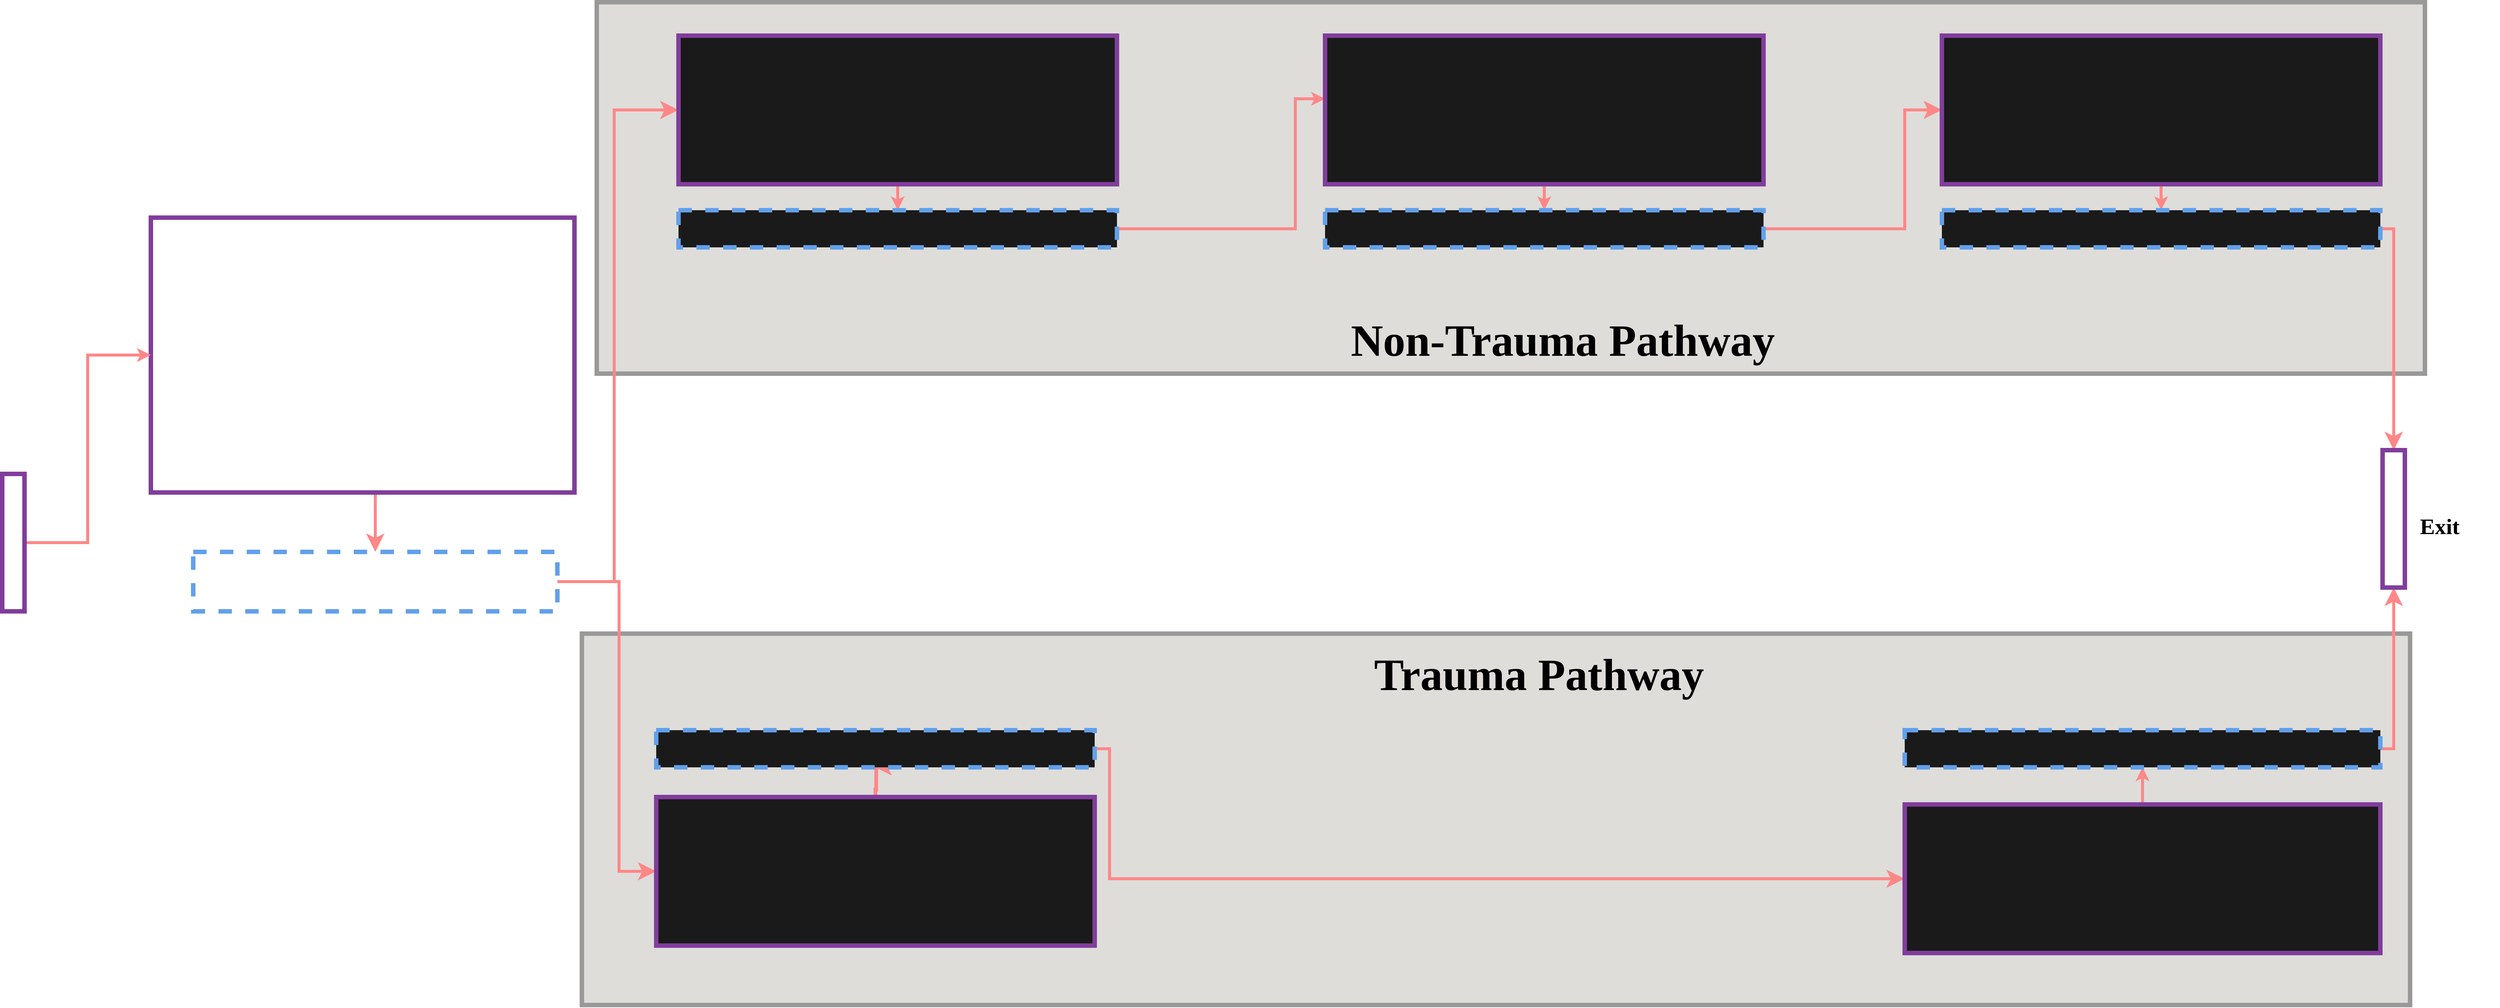 <mxfile version="22.0.8" type="device">
  <diagram name="Page-1" id="naOOaUHlWIg6g84lMF8M">
    <mxGraphModel dx="5185" dy="2530" grid="1" gridSize="10" guides="1" tooltips="1" connect="1" arrows="1" fold="1" page="1" pageScale="1" pageWidth="600" pageHeight="475" math="0" shadow="0">
      <root>
        <mxCell id="0" />
        <mxCell id="1" parent="0" />
        <mxCell id="oj8sMwRd8QXnQj2qeah--3" value="" style="rounded=0;whiteSpace=wrap;html=1;fillColor=#DEDDDA;strokeColor=#999999;strokeWidth=6;" vertex="1" parent="1">
          <mxGeometry x="860" y="380" width="2460" height="500" as="geometry" />
        </mxCell>
        <mxCell id="oj8sMwRd8QXnQj2qeah--4" value="" style="rounded=0;whiteSpace=wrap;html=1;fillColor=#deddda;strokeColor=#999999;strokeWidth=6;labelBackgroundColor=#191919;" vertex="1" parent="1">
          <mxGeometry x="880" y="-470" width="2460" height="500" as="geometry" />
        </mxCell>
        <mxCell id="HKGf76yf_YqV7RcBEFJk-47" style="edgeStyle=orthogonalEdgeStyle;rounded=0;orthogonalLoop=1;jettySize=auto;html=1;exitX=0.5;exitY=1;exitDx=0;exitDy=0;strokeWidth=4;strokeColor=#FF8787;endSize=12;" parent="1" source="HKGf76yf_YqV7RcBEFJk-2" target="HKGf76yf_YqV7RcBEFJk-3" edge="1">
          <mxGeometry relative="1" as="geometry">
            <Array as="points">
              <mxPoint x="582" y="190" />
            </Array>
          </mxGeometry>
        </mxCell>
        <mxCell id="HKGf76yf_YqV7RcBEFJk-2" value="" style="rounded=0;whiteSpace=wrap;html=1;fillColor=none;strokeColor=#813d9c;strokeWidth=6;" parent="1" vertex="1">
          <mxGeometry x="280" y="-180" width="570" height="370" as="geometry" />
        </mxCell>
        <mxCell id="HKGf76yf_YqV7RcBEFJk-48" style="edgeStyle=orthogonalEdgeStyle;rounded=0;orthogonalLoop=1;jettySize=auto;html=1;exitX=1;exitY=0.5;exitDx=0;exitDy=0;entryX=0;entryY=0.5;entryDx=0;entryDy=0;strokeWidth=4;strokeColor=#FF8787;endSize=12;" parent="1" source="HKGf76yf_YqV7RcBEFJk-3" target="HKGf76yf_YqV7RcBEFJk-6" edge="1">
          <mxGeometry relative="1" as="geometry">
            <Array as="points">
              <mxPoint x="910" y="310" />
              <mxPoint x="910" y="700" />
            </Array>
          </mxGeometry>
        </mxCell>
        <mxCell id="HKGf76yf_YqV7RcBEFJk-49" style="edgeStyle=orthogonalEdgeStyle;rounded=0;orthogonalLoop=1;jettySize=auto;html=1;exitX=1;exitY=0.5;exitDx=0;exitDy=0;entryX=0;entryY=0.5;entryDx=0;entryDy=0;strokeWidth=4;strokeColor=#FF8787;endSize=12;" parent="1" source="HKGf76yf_YqV7RcBEFJk-3" target="HKGf76yf_YqV7RcBEFJk-20" edge="1">
          <mxGeometry relative="1" as="geometry" />
        </mxCell>
        <mxCell id="HKGf76yf_YqV7RcBEFJk-3" value="" style="rounded=0;whiteSpace=wrap;html=1;fillColor=none;strokeColor=#62a0ea;strokeWidth=6;dashed=1;" parent="1" vertex="1">
          <mxGeometry x="337" y="270" width="490" height="80" as="geometry" />
        </mxCell>
        <mxCell id="HKGf76yf_YqV7RcBEFJk-36" style="edgeStyle=orthogonalEdgeStyle;rounded=0;orthogonalLoop=1;jettySize=auto;html=1;exitX=0.5;exitY=0;exitDx=0;exitDy=0;entryX=0.5;entryY=1;entryDx=0;entryDy=0;strokeWidth=5;strokeColor=#FF8787;" parent="1" source="HKGf76yf_YqV7RcBEFJk-6" target="HKGf76yf_YqV7RcBEFJk-7" edge="1">
          <mxGeometry relative="1" as="geometry">
            <Array as="points">
              <mxPoint x="1255" y="590" />
              <mxPoint x="1256" y="590" />
            </Array>
          </mxGeometry>
        </mxCell>
        <mxCell id="HKGf76yf_YqV7RcBEFJk-6" value="" style="rounded=0;whiteSpace=wrap;html=1;fillColor=#1A1A1A;strokeColor=#813d9c;strokeWidth=6;" parent="1" vertex="1">
          <mxGeometry x="960" y="600" width="590" height="200" as="geometry" />
        </mxCell>
        <mxCell id="HKGf76yf_YqV7RcBEFJk-37" style="edgeStyle=orthogonalEdgeStyle;rounded=0;orthogonalLoop=1;jettySize=auto;html=1;exitX=1;exitY=0.5;exitDx=0;exitDy=0;entryX=0;entryY=0.5;entryDx=0;entryDy=0;strokeWidth=4;strokeColor=#FF8787;endSize=12;" parent="1" source="HKGf76yf_YqV7RcBEFJk-7" target="HKGf76yf_YqV7RcBEFJk-12" edge="1">
          <mxGeometry relative="1" as="geometry">
            <Array as="points">
              <mxPoint x="1570" y="535" />
              <mxPoint x="1570" y="710" />
            </Array>
          </mxGeometry>
        </mxCell>
        <mxCell id="HKGf76yf_YqV7RcBEFJk-7" value="" style="rounded=0;whiteSpace=wrap;html=1;fillColor=#1A1A1A;strokeColor=#62a0ea;strokeWidth=6;dashed=1;" parent="1" vertex="1">
          <mxGeometry x="960" y="510" width="590" height="50" as="geometry" />
        </mxCell>
        <mxCell id="HKGf76yf_YqV7RcBEFJk-46" style="edgeStyle=orthogonalEdgeStyle;rounded=0;orthogonalLoop=1;jettySize=auto;html=1;exitX=1;exitY=0.5;exitDx=0;exitDy=0;entryX=0;entryY=0.5;entryDx=0;entryDy=0;strokeWidth=4;strokeColor=#FF8787;" parent="1" source="HKGf76yf_YqV7RcBEFJk-9" target="HKGf76yf_YqV7RcBEFJk-2" edge="1">
          <mxGeometry relative="1" as="geometry" />
        </mxCell>
        <mxCell id="HKGf76yf_YqV7RcBEFJk-9" value="" style="rounded=0;whiteSpace=wrap;html=1;fillColor=none;strokeColor=#813d9c;strokeWidth=6;" parent="1" vertex="1">
          <mxGeometry x="80" y="165" width="30" height="185" as="geometry" />
        </mxCell>
        <mxCell id="HKGf76yf_YqV7RcBEFJk-38" style="edgeStyle=orthogonalEdgeStyle;rounded=0;orthogonalLoop=1;jettySize=auto;html=1;exitX=0.5;exitY=0;exitDx=0;exitDy=0;entryX=0.5;entryY=1;entryDx=0;entryDy=0;strokeWidth=4;strokeColor=#FF8787;" parent="1" source="HKGf76yf_YqV7RcBEFJk-12" target="HKGf76yf_YqV7RcBEFJk-13" edge="1">
          <mxGeometry relative="1" as="geometry" />
        </mxCell>
        <mxCell id="HKGf76yf_YqV7RcBEFJk-12" value="" style="rounded=0;whiteSpace=wrap;html=1;fillColor=#1A1A1A;strokeColor=#813d9c;strokeWidth=6;" parent="1" vertex="1">
          <mxGeometry x="2640" y="610" width="640" height="200" as="geometry" />
        </mxCell>
        <mxCell id="HKGf76yf_YqV7RcBEFJk-39" style="edgeStyle=orthogonalEdgeStyle;rounded=0;orthogonalLoop=1;jettySize=auto;html=1;exitX=1;exitY=0.5;exitDx=0;exitDy=0;entryX=0.5;entryY=1;entryDx=0;entryDy=0;strokeWidth=4;strokeColor=#FF8787;endSize=12;" parent="1" source="HKGf76yf_YqV7RcBEFJk-13" target="HKGf76yf_YqV7RcBEFJk-30" edge="1">
          <mxGeometry relative="1" as="geometry">
            <Array as="points">
              <mxPoint x="3298" y="535" />
            </Array>
          </mxGeometry>
        </mxCell>
        <mxCell id="HKGf76yf_YqV7RcBEFJk-13" value="" style="rounded=0;whiteSpace=wrap;html=1;fillColor=#1A1A1A;strokeColor=#62a0ea;strokeWidth=6;dashed=1;" parent="1" vertex="1">
          <mxGeometry x="2640" y="510" width="640" height="50" as="geometry" />
        </mxCell>
        <mxCell id="HKGf76yf_YqV7RcBEFJk-17" value="&lt;font style=&quot;font-size: 60px;&quot; data-font-src=&quot;https://fonts.googleapis.com/css?family=Lexend&quot; face=&quot;Lexend&quot;&gt;&lt;b style=&quot;font-size: 60px;&quot;&gt;Non-Trauma Pathway&lt;/b&gt;&lt;br style=&quot;font-size: 60px;&quot;&gt;&lt;/font&gt;" style="text;html=1;strokeColor=none;fillColor=none;align=center;verticalAlign=middle;whiteSpace=wrap;rounded=0;fontSize=60;" parent="1" vertex="1">
          <mxGeometry x="1140" y="-30" width="2080" height="30" as="geometry" />
        </mxCell>
        <mxCell id="HKGf76yf_YqV7RcBEFJk-18" value="&lt;font style=&quot;font-size: 60px;&quot; data-font-src=&quot;https://fonts.googleapis.com/css?family=Lexend&quot;&gt;&lt;b style=&quot;font-size: 60px;&quot;&gt;Trauma Pathway&lt;/b&gt;&lt;br style=&quot;font-size: 60px;&quot;&gt;&lt;/font&gt;" style="text;html=1;strokeColor=none;fillColor=none;align=center;verticalAlign=middle;whiteSpace=wrap;rounded=0;fontSize=60;fontFamily=Lexend;fontSource=https%3A%2F%2Ffonts.googleapis.com%2Fcss%3Ffamily%3DLexend;" parent="1" vertex="1">
          <mxGeometry x="1070" y="420" width="2156" height="30" as="geometry" />
        </mxCell>
        <mxCell id="HKGf76yf_YqV7RcBEFJk-44" style="edgeStyle=orthogonalEdgeStyle;rounded=0;orthogonalLoop=1;jettySize=auto;html=1;exitX=1;exitY=0.5;exitDx=0;exitDy=0;entryX=0;entryY=0.425;entryDx=0;entryDy=0;strokeWidth=4;strokeColor=#FF8787;entryPerimeter=0;" parent="1" source="HKGf76yf_YqV7RcBEFJk-21" target="HKGf76yf_YqV7RcBEFJk-22" edge="1">
          <mxGeometry relative="1" as="geometry">
            <Array as="points">
              <mxPoint x="1820" y="-165" />
              <mxPoint x="1820" y="-340" />
            </Array>
          </mxGeometry>
        </mxCell>
        <mxCell id="HKGf76yf_YqV7RcBEFJk-45" style="edgeStyle=orthogonalEdgeStyle;rounded=0;orthogonalLoop=1;jettySize=auto;html=1;exitX=0.5;exitY=1;exitDx=0;exitDy=0;entryX=0.5;entryY=0;entryDx=0;entryDy=0;strokeWidth=4;strokeColor=#FF8787;" parent="1" source="HKGf76yf_YqV7RcBEFJk-20" target="HKGf76yf_YqV7RcBEFJk-21" edge="1">
          <mxGeometry relative="1" as="geometry" />
        </mxCell>
        <mxCell id="HKGf76yf_YqV7RcBEFJk-20" value="" style="rounded=0;whiteSpace=wrap;html=1;fillColor=#1A1A1A;strokeColor=#813d9c;strokeWidth=6;" parent="1" vertex="1">
          <mxGeometry x="990" y="-425" width="590" height="200" as="geometry" />
        </mxCell>
        <mxCell id="HKGf76yf_YqV7RcBEFJk-21" value="" style="rounded=0;whiteSpace=wrap;html=1;fillColor=#1A1A1A;strokeColor=#62a0ea;strokeWidth=6;dashed=1;" parent="1" vertex="1">
          <mxGeometry x="990" y="-190" width="590" height="50" as="geometry" />
        </mxCell>
        <mxCell id="HKGf76yf_YqV7RcBEFJk-43" style="edgeStyle=orthogonalEdgeStyle;rounded=0;orthogonalLoop=1;jettySize=auto;html=1;exitX=0.5;exitY=1;exitDx=0;exitDy=0;entryX=0.5;entryY=0;entryDx=0;entryDy=0;strokeWidth=4;strokeColor=#FF8787;" parent="1" source="HKGf76yf_YqV7RcBEFJk-22" target="HKGf76yf_YqV7RcBEFJk-23" edge="1">
          <mxGeometry relative="1" as="geometry" />
        </mxCell>
        <mxCell id="HKGf76yf_YqV7RcBEFJk-22" value="" style="rounded=0;whiteSpace=wrap;html=1;fillColor=#1A1A1A;strokeColor=#813d9c;strokeWidth=6;" parent="1" vertex="1">
          <mxGeometry x="1860" y="-425" width="590" height="200" as="geometry" />
        </mxCell>
        <mxCell id="HKGf76yf_YqV7RcBEFJk-42" style="edgeStyle=orthogonalEdgeStyle;rounded=0;orthogonalLoop=1;jettySize=auto;html=1;exitX=1;exitY=0.5;exitDx=0;exitDy=0;entryX=0;entryY=0.5;entryDx=0;entryDy=0;strokeWidth=4;strokeColor=#FF8787;endSize=12;" parent="1" source="HKGf76yf_YqV7RcBEFJk-23" target="HKGf76yf_YqV7RcBEFJk-26" edge="1">
          <mxGeometry relative="1" as="geometry">
            <Array as="points">
              <mxPoint x="2640" y="-165" />
              <mxPoint x="2640" y="-325" />
            </Array>
          </mxGeometry>
        </mxCell>
        <mxCell id="HKGf76yf_YqV7RcBEFJk-23" value="" style="rounded=0;whiteSpace=wrap;html=1;fillColor=#1A1A1A;strokeColor=#62a0ea;strokeWidth=6;dashed=1;" parent="1" vertex="1">
          <mxGeometry x="1860" y="-190" width="590" height="50" as="geometry" />
        </mxCell>
        <mxCell id="HKGf76yf_YqV7RcBEFJk-41" style="edgeStyle=orthogonalEdgeStyle;rounded=0;orthogonalLoop=1;jettySize=auto;html=1;exitX=0.5;exitY=1;exitDx=0;exitDy=0;entryX=0.5;entryY=0;entryDx=0;entryDy=0;strokeWidth=4;strokeColor=#FF8787;" parent="1" source="HKGf76yf_YqV7RcBEFJk-26" target="HKGf76yf_YqV7RcBEFJk-27" edge="1">
          <mxGeometry relative="1" as="geometry" />
        </mxCell>
        <mxCell id="HKGf76yf_YqV7RcBEFJk-26" value="" style="rounded=0;whiteSpace=wrap;html=1;fillColor=#1A1A1A;strokeColor=#813d9c;strokeWidth=6;" parent="1" vertex="1">
          <mxGeometry x="2690" y="-425" width="590" height="200" as="geometry" />
        </mxCell>
        <mxCell id="HKGf76yf_YqV7RcBEFJk-40" style="edgeStyle=orthogonalEdgeStyle;rounded=0;orthogonalLoop=1;jettySize=auto;html=1;exitX=1;exitY=0.5;exitDx=0;exitDy=0;entryX=0.5;entryY=0;entryDx=0;entryDy=0;strokeWidth=4;strokeColor=#FF8787;endSize=12;" parent="1" source="HKGf76yf_YqV7RcBEFJk-27" target="HKGf76yf_YqV7RcBEFJk-30" edge="1">
          <mxGeometry relative="1" as="geometry">
            <Array as="points">
              <mxPoint x="3298" y="-165" />
            </Array>
          </mxGeometry>
        </mxCell>
        <mxCell id="HKGf76yf_YqV7RcBEFJk-27" value="" style="rounded=0;whiteSpace=wrap;html=1;fillColor=#1A1A1A;strokeColor=#62a0ea;strokeWidth=6;dashed=1;" parent="1" vertex="1">
          <mxGeometry x="2690" y="-190" width="590" height="50" as="geometry" />
        </mxCell>
        <mxCell id="HKGf76yf_YqV7RcBEFJk-30" value="" style="rounded=0;whiteSpace=wrap;html=1;fillColor=none;strokeColor=#813d9c;strokeWidth=6;" parent="1" vertex="1">
          <mxGeometry x="3283" y="133" width="30" height="185" as="geometry" />
        </mxCell>
        <mxCell id="oj8sMwRd8QXnQj2qeah--5" value="&lt;font style=&quot;font-size: 30px;&quot; face=&quot;Lexend&quot; data-font-src=&quot;https://fonts.googleapis.com/css?family=Lexend&quot;&gt;&lt;b&gt;Exit&lt;/b&gt;&lt;/font&gt;" style="text;html=1;strokeColor=none;fillColor=none;align=center;verticalAlign=middle;whiteSpace=wrap;rounded=0;fontSize=60;" vertex="1" parent="1">
          <mxGeometry x="3280" y="190" width="160" height="70" as="geometry" />
        </mxCell>
      </root>
    </mxGraphModel>
  </diagram>
</mxfile>
